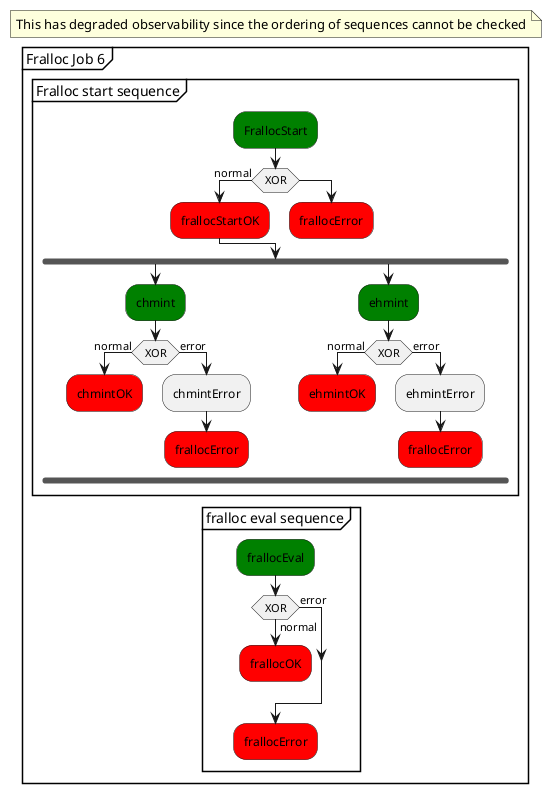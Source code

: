 @startuml
floating note: This has degraded observability since the ordering of sequences cannot be checked
partition "Fralloc Job 6" {
  group "Fralloc start sequence"
    #green:FrallocStart;
    
    if (XOR) then (normal)
      #red:frallocStartOK;
    else
      #red:frallocError;
      detach
    endif
    fork
        #green:chmint;
        if (XOR) then (normal)
          #red:chmintOK;
          detach
        else (error)
          :chmintError;
          #red:frallocError;
          detach
        endif  
    fork again    
        #green:ehmint;
        if (XOR) then (normal)
          #red:ehmintOK;
          detach
        else (error)
          :ehmintError;
          #red:frallocError;
          detach

        endif  
      end fork 
      -[hidden]-> 
  end group
  group "fralloc eval sequence"  
      #green:frallocEval;
      if (XOR) then (normal)
        #red:frallocOK;
        detach
      else (error)
      endif;

  #red:frallocError;
  end group
}  
@enduml
